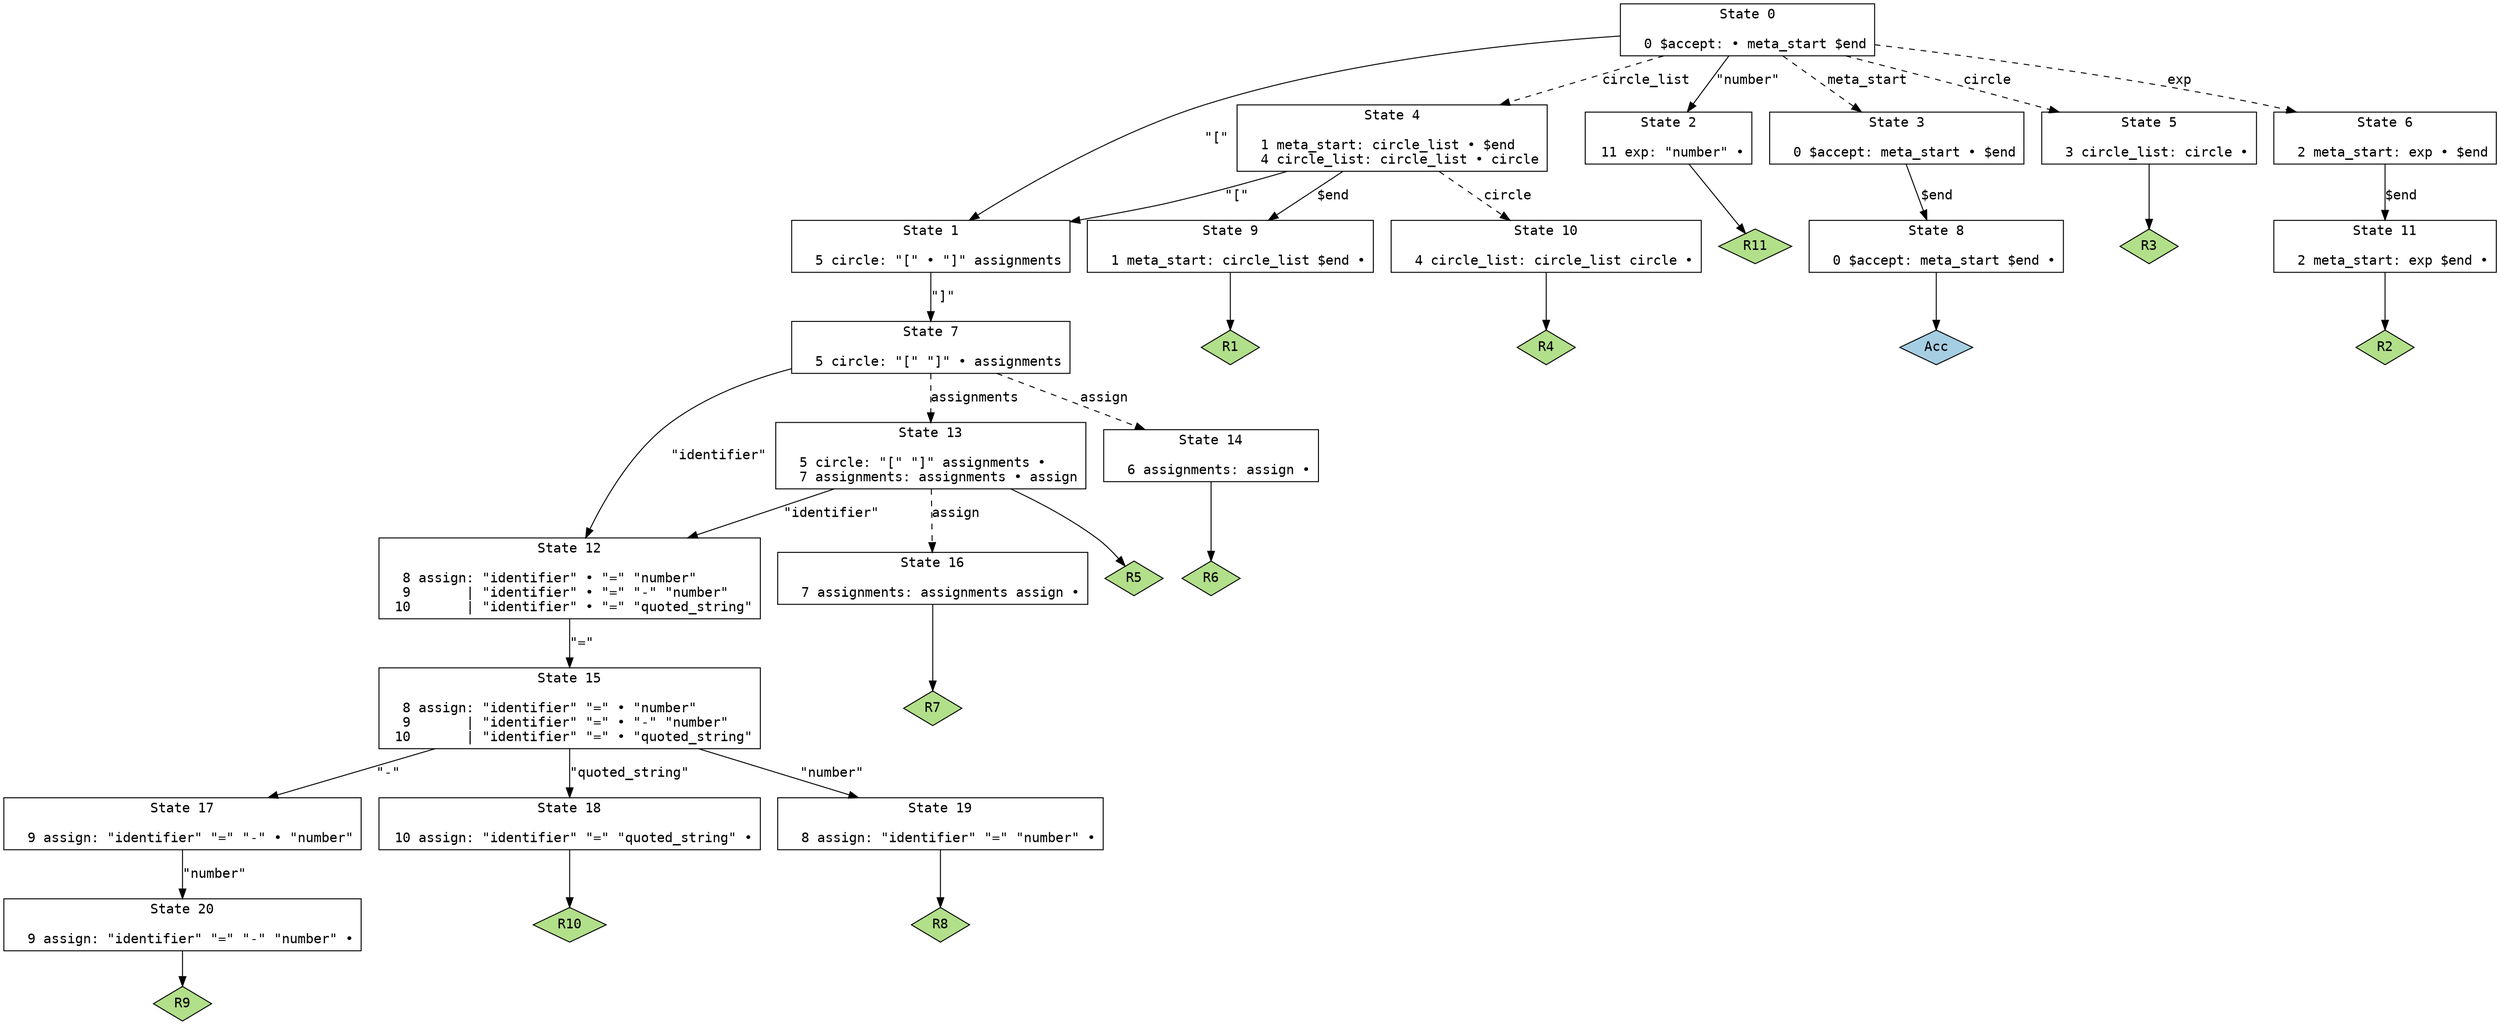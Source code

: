 // Generated by GNU Bison 3.8.2.
// Report bugs to <bug-bison@gnu.org>.
// Home page: <https://www.gnu.org/software/bison/>.

digraph "parser.yy"
{
  node [fontname = courier, shape = box, colorscheme = paired6]
  edge [fontname = courier]

  0 [label="State 0\n\l  0 $accept: • meta_start $end\l"]
  0 -> 1 [style=solid label="\"[\""]
  0 -> 2 [style=solid label="\"number\""]
  0 -> 3 [style=dashed label="meta_start"]
  0 -> 4 [style=dashed label="circle_list"]
  0 -> 5 [style=dashed label="circle"]
  0 -> 6 [style=dashed label="exp"]
  1 [label="State 1\n\l  5 circle: \"[\" • \"]\" assignments\l"]
  1 -> 7 [style=solid label="\"]\""]
  2 [label="State 2\n\l 11 exp: \"number\" •\l"]
  2 -> "2R11" [style=solid]
 "2R11" [label="R11", fillcolor=3, shape=diamond, style=filled]
  3 [label="State 3\n\l  0 $accept: meta_start • $end\l"]
  3 -> 8 [style=solid label="$end"]
  4 [label="State 4\n\l  1 meta_start: circle_list • $end\l  4 circle_list: circle_list • circle\l"]
  4 -> 9 [style=solid label="$end"]
  4 -> 1 [style=solid label="\"[\""]
  4 -> 10 [style=dashed label="circle"]
  5 [label="State 5\n\l  3 circle_list: circle •\l"]
  5 -> "5R3" [style=solid]
 "5R3" [label="R3", fillcolor=3, shape=diamond, style=filled]
  6 [label="State 6\n\l  2 meta_start: exp • $end\l"]
  6 -> 11 [style=solid label="$end"]
  7 [label="State 7\n\l  5 circle: \"[\" \"]\" • assignments\l"]
  7 -> 12 [style=solid label="\"identifier\""]
  7 -> 13 [style=dashed label="assignments"]
  7 -> 14 [style=dashed label="assign"]
  8 [label="State 8\n\l  0 $accept: meta_start $end •\l"]
  8 -> "8R0" [style=solid]
 "8R0" [label="Acc", fillcolor=1, shape=diamond, style=filled]
  9 [label="State 9\n\l  1 meta_start: circle_list $end •\l"]
  9 -> "9R1" [style=solid]
 "9R1" [label="R1", fillcolor=3, shape=diamond, style=filled]
  10 [label="State 10\n\l  4 circle_list: circle_list circle •\l"]
  10 -> "10R4" [style=solid]
 "10R4" [label="R4", fillcolor=3, shape=diamond, style=filled]
  11 [label="State 11\n\l  2 meta_start: exp $end •\l"]
  11 -> "11R2" [style=solid]
 "11R2" [label="R2", fillcolor=3, shape=diamond, style=filled]
  12 [label="State 12\n\l  8 assign: \"identifier\" • \"=\" \"number\"\l  9       | \"identifier\" • \"=\" \"-\" \"number\"\l 10       | \"identifier\" • \"=\" \"quoted_string\"\l"]
  12 -> 15 [style=solid label="\"=\""]
  13 [label="State 13\n\l  5 circle: \"[\" \"]\" assignments •\l  7 assignments: assignments • assign\l"]
  13 -> 12 [style=solid label="\"identifier\""]
  13 -> 16 [style=dashed label="assign"]
  13 -> "13R5" [style=solid]
 "13R5" [label="R5", fillcolor=3, shape=diamond, style=filled]
  14 [label="State 14\n\l  6 assignments: assign •\l"]
  14 -> "14R6" [style=solid]
 "14R6" [label="R6", fillcolor=3, shape=diamond, style=filled]
  15 [label="State 15\n\l  8 assign: \"identifier\" \"=\" • \"number\"\l  9       | \"identifier\" \"=\" • \"-\" \"number\"\l 10       | \"identifier\" \"=\" • \"quoted_string\"\l"]
  15 -> 17 [style=solid label="\"-\""]
  15 -> 18 [style=solid label="\"quoted_string\""]
  15 -> 19 [style=solid label="\"number\""]
  16 [label="State 16\n\l  7 assignments: assignments assign •\l"]
  16 -> "16R7" [style=solid]
 "16R7" [label="R7", fillcolor=3, shape=diamond, style=filled]
  17 [label="State 17\n\l  9 assign: \"identifier\" \"=\" \"-\" • \"number\"\l"]
  17 -> 20 [style=solid label="\"number\""]
  18 [label="State 18\n\l 10 assign: \"identifier\" \"=\" \"quoted_string\" •\l"]
  18 -> "18R10" [style=solid]
 "18R10" [label="R10", fillcolor=3, shape=diamond, style=filled]
  19 [label="State 19\n\l  8 assign: \"identifier\" \"=\" \"number\" •\l"]
  19 -> "19R8" [style=solid]
 "19R8" [label="R8", fillcolor=3, shape=diamond, style=filled]
  20 [label="State 20\n\l  9 assign: \"identifier\" \"=\" \"-\" \"number\" •\l"]
  20 -> "20R9" [style=solid]
 "20R9" [label="R9", fillcolor=3, shape=diamond, style=filled]
}
